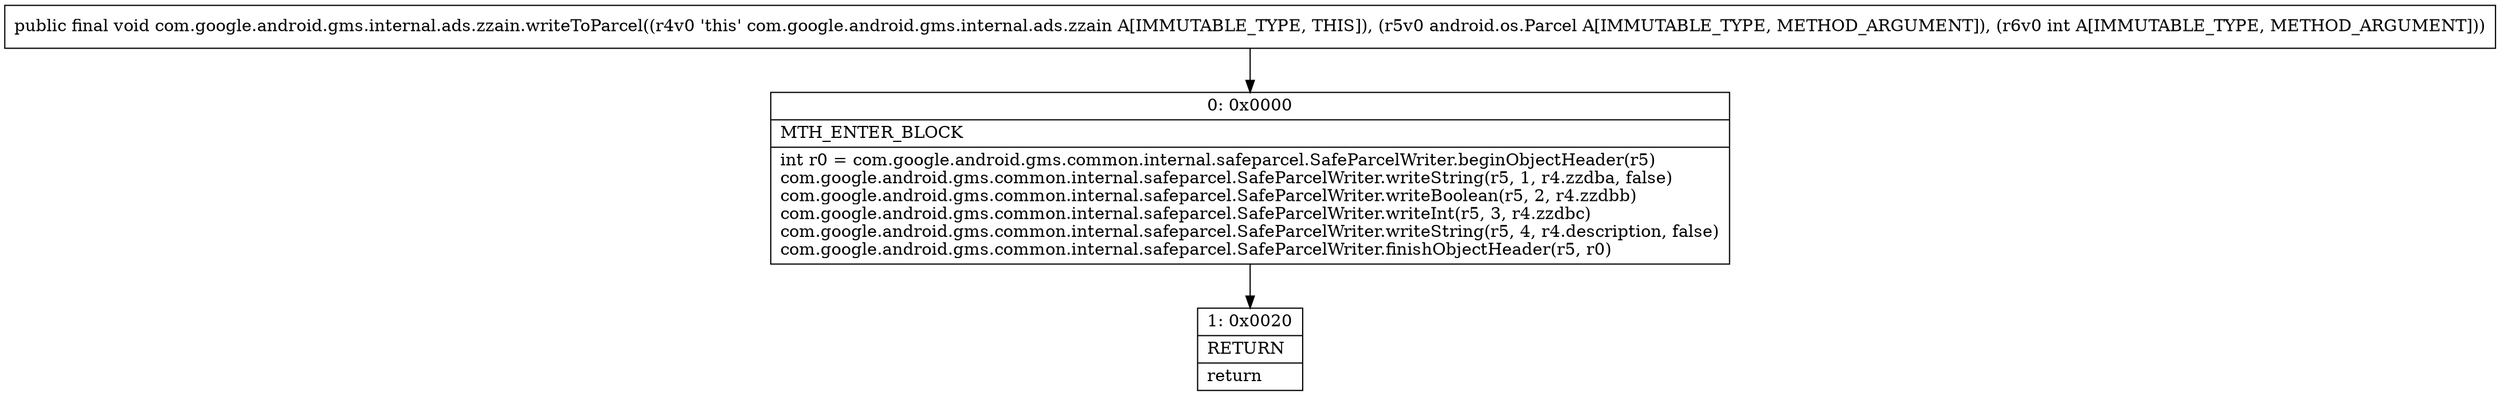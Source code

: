 digraph "CFG forcom.google.android.gms.internal.ads.zzain.writeToParcel(Landroid\/os\/Parcel;I)V" {
Node_0 [shape=record,label="{0\:\ 0x0000|MTH_ENTER_BLOCK\l|int r0 = com.google.android.gms.common.internal.safeparcel.SafeParcelWriter.beginObjectHeader(r5)\lcom.google.android.gms.common.internal.safeparcel.SafeParcelWriter.writeString(r5, 1, r4.zzdba, false)\lcom.google.android.gms.common.internal.safeparcel.SafeParcelWriter.writeBoolean(r5, 2, r4.zzdbb)\lcom.google.android.gms.common.internal.safeparcel.SafeParcelWriter.writeInt(r5, 3, r4.zzdbc)\lcom.google.android.gms.common.internal.safeparcel.SafeParcelWriter.writeString(r5, 4, r4.description, false)\lcom.google.android.gms.common.internal.safeparcel.SafeParcelWriter.finishObjectHeader(r5, r0)\l}"];
Node_1 [shape=record,label="{1\:\ 0x0020|RETURN\l|return\l}"];
MethodNode[shape=record,label="{public final void com.google.android.gms.internal.ads.zzain.writeToParcel((r4v0 'this' com.google.android.gms.internal.ads.zzain A[IMMUTABLE_TYPE, THIS]), (r5v0 android.os.Parcel A[IMMUTABLE_TYPE, METHOD_ARGUMENT]), (r6v0 int A[IMMUTABLE_TYPE, METHOD_ARGUMENT])) }"];
MethodNode -> Node_0;
Node_0 -> Node_1;
}

